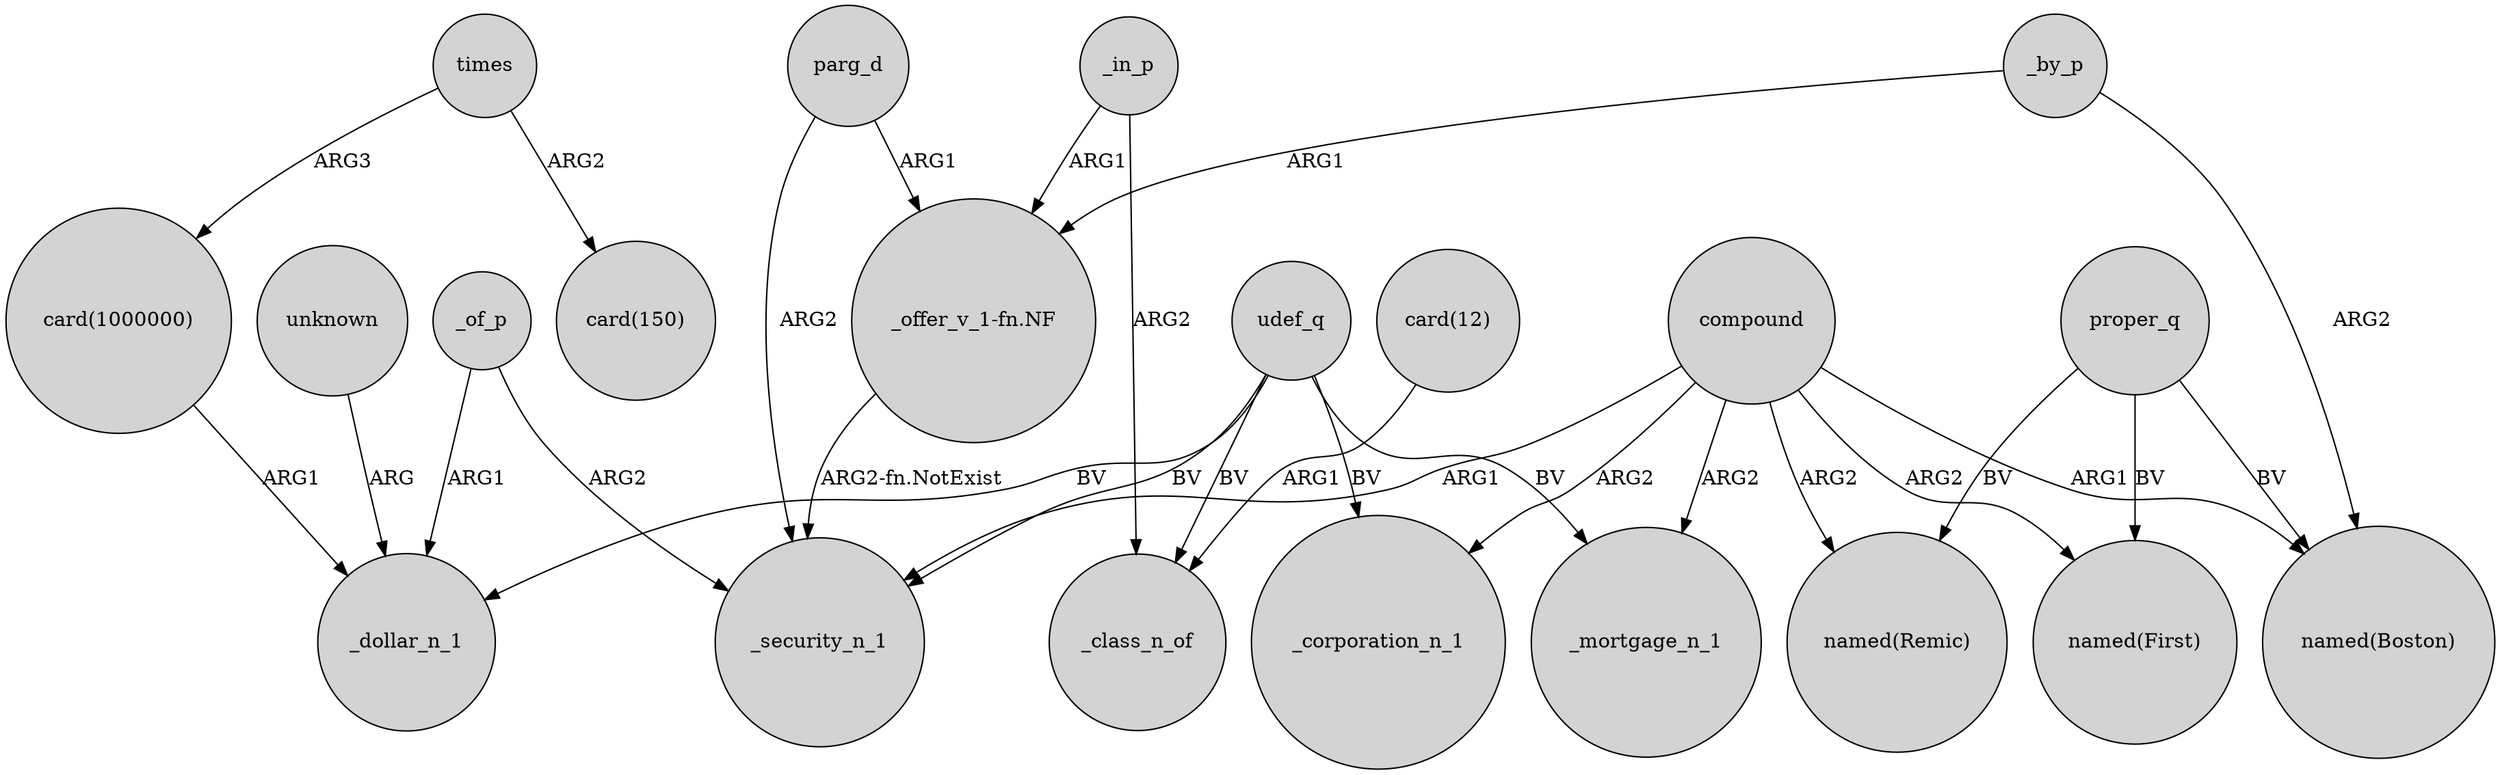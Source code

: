 digraph {
	node [shape=circle style=filled]
	_by_p -> "_offer_v_1-fn.NF" [label=ARG1]
	"card(1000000)" -> _dollar_n_1 [label=ARG1]
	_in_p -> "_offer_v_1-fn.NF" [label=ARG1]
	proper_q -> "named(Boston)" [label=BV]
	udef_q -> _mortgage_n_1 [label=BV]
	udef_q -> _class_n_of [label=BV]
	_of_p -> _dollar_n_1 [label=ARG1]
	compound -> "named(Remic)" [label=ARG2]
	compound -> _corporation_n_1 [label=ARG2]
	proper_q -> "named(Remic)" [label=BV]
	compound -> _mortgage_n_1 [label=ARG2]
	unknown -> _dollar_n_1 [label=ARG]
	proper_q -> "named(First)" [label=BV]
	parg_d -> _security_n_1 [label=ARG2]
	compound -> "named(First)" [label=ARG2]
	"_offer_v_1-fn.NF" -> _security_n_1 [label="ARG2-fn.NotExist"]
	compound -> _security_n_1 [label=ARG1]
	times -> "card(150)" [label=ARG2]
	_in_p -> _class_n_of [label=ARG2]
	"card(12)" -> _class_n_of [label=ARG1]
	compound -> "named(Boston)" [label=ARG1]
	_of_p -> _security_n_1 [label=ARG2]
	udef_q -> _corporation_n_1 [label=BV]
	times -> "card(1000000)" [label=ARG3]
	_by_p -> "named(Boston)" [label=ARG2]
	parg_d -> "_offer_v_1-fn.NF" [label=ARG1]
	udef_q -> _dollar_n_1 [label=BV]
	udef_q -> _security_n_1 [label=BV]
}

